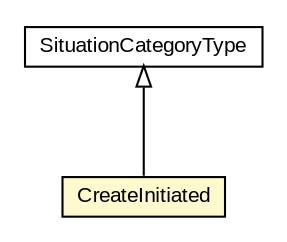#!/usr/local/bin/dot
#
# Class diagram 
# Generated by UMLGraph version R5_6-24-gf6e263 (http://www.umlgraph.org/)
#

digraph G {
	edge [fontname="arial",fontsize=10,labelfontname="arial",labelfontsize=10];
	node [fontname="arial",fontsize=10,shape=plaintext];
	nodesep=0.25;
	ranksep=0.5;
	// org.oasis_open.docs.wsdm.muws2_2.SituationCategoryType
	c63108 [label=<<table title="org.oasis_open.docs.wsdm.muws2_2.SituationCategoryType" border="0" cellborder="1" cellspacing="0" cellpadding="2" port="p" href="./SituationCategoryType.html">
		<tr><td><table border="0" cellspacing="0" cellpadding="1">
<tr><td align="center" balign="center"> SituationCategoryType </td></tr>
		</table></td></tr>
		</table>>, URL="./SituationCategoryType.html", fontname="arial", fontcolor="black", fontsize=10.0];
	// org.oasis_open.docs.wsdm.muws2_2.CreateInitiated
	c63141 [label=<<table title="org.oasis_open.docs.wsdm.muws2_2.CreateInitiated" border="0" cellborder="1" cellspacing="0" cellpadding="2" port="p" bgcolor="lemonChiffon" href="./CreateInitiated.html">
		<tr><td><table border="0" cellspacing="0" cellpadding="1">
<tr><td align="center" balign="center"> CreateInitiated </td></tr>
		</table></td></tr>
		</table>>, URL="./CreateInitiated.html", fontname="arial", fontcolor="black", fontsize=10.0];
	//org.oasis_open.docs.wsdm.muws2_2.CreateInitiated extends org.oasis_open.docs.wsdm.muws2_2.SituationCategoryType
	c63108:p -> c63141:p [dir=back,arrowtail=empty];
}

